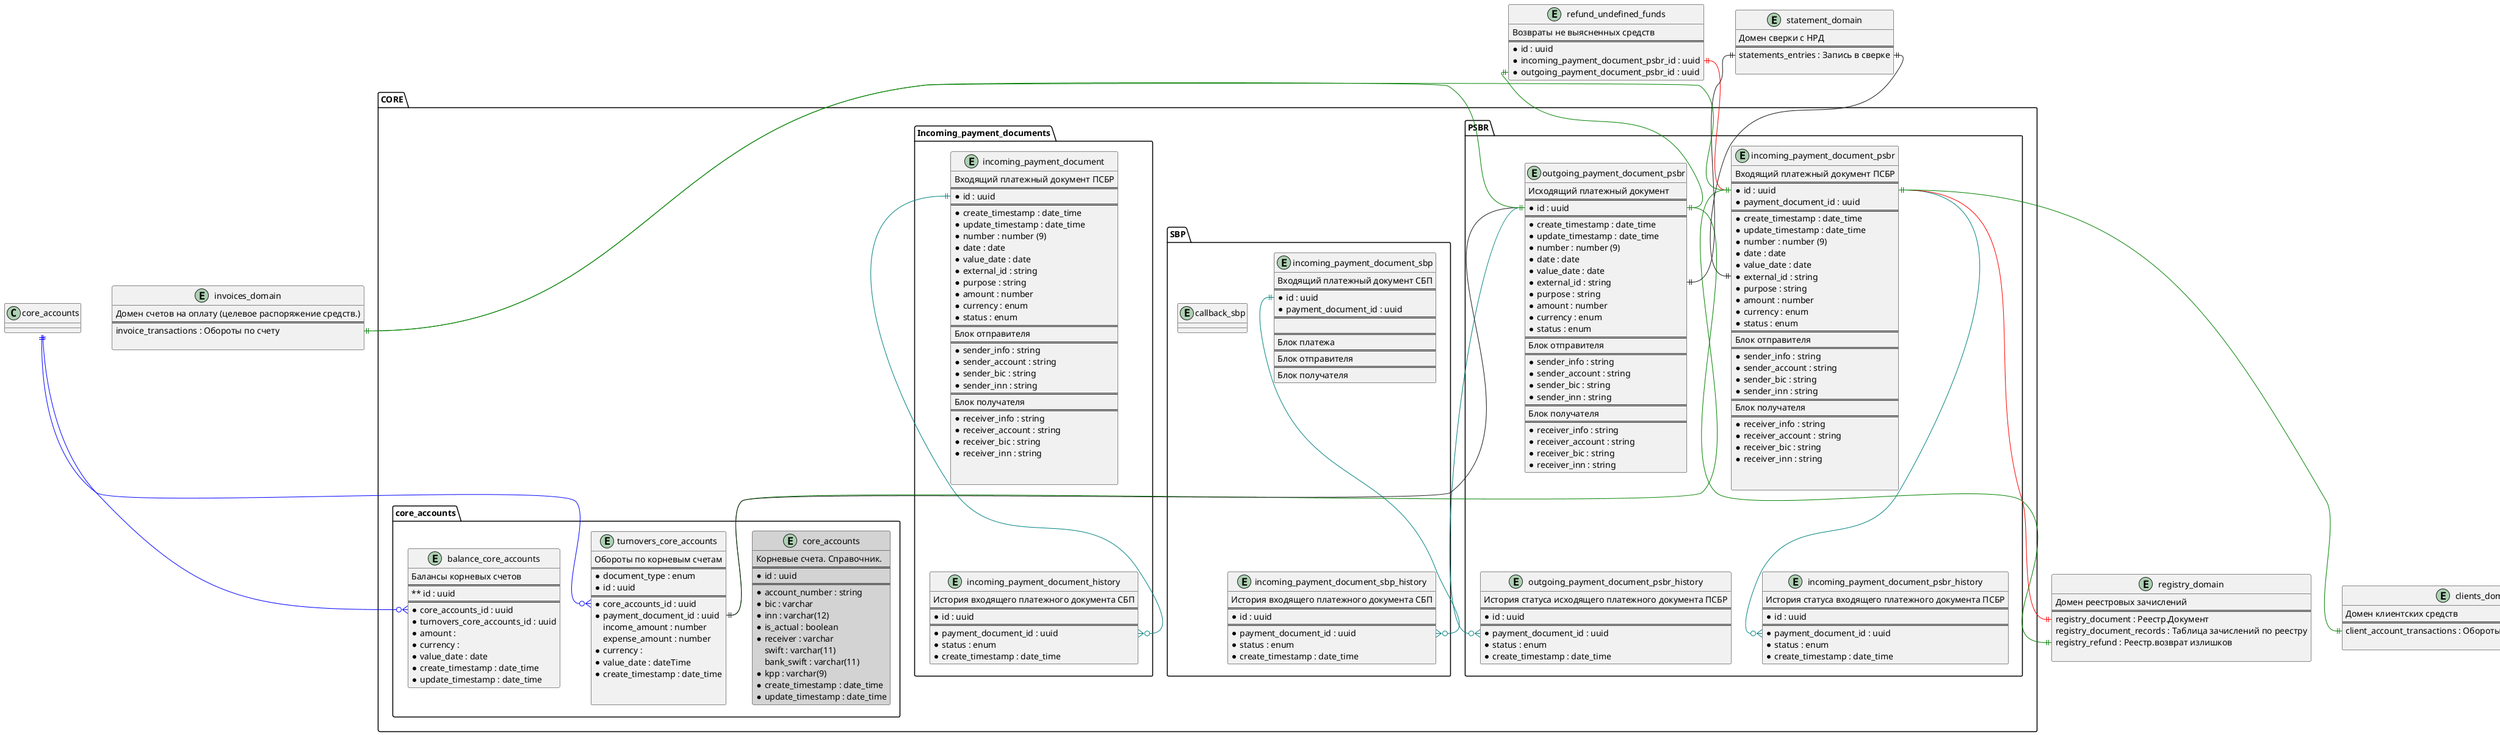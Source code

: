 @startuml
namespace CORE {

namespace core_accounts {
entity core_accounts #LightGray  {
Корневые счета. Справочник.
==
* id : uuid
==
* account_number : string
* bic : varchar
* inn : varchar(12)
* is_actual : boolean
* receiver : varchar
  swift : varchar(11)
  bank_swift : varchar(11)
* kpp : varchar(9)
* create_timestamp : date_time
* update_timestamp : date_time
}

entity turnovers_core_accounts {
Обороты по корневым счетам
==
* document_type : enum
* id : uuid
==
* core_accounts_id : uuid
* payment_document_id : uuid
  income_amount : number
  expense_amount : number
* currency :
* value_date : dateTime
* create_timestamp : date_time


}

entity balance_core_accounts {
Балансы корневых счетов
==
** id : uuid
==
* core_accounts_id : uuid
* turnovers_core_accounts_id : uuid
* amount :
* currency :
* value_date : date
* create_timestamp : date_time
* update_timestamp : date_time
}
}

namespace PSBR {
entity incoming_payment_document_psbr {
Входящий платежный документ ПСБР
==
* id : uuid
* payment_document_id : uuid
==
* create_timestamp : date_time
* update_timestamp : date_time
* number : number (9)
* date : date
* value_date : date
* external_id : string
* purpose : string
* amount : number
* currency : enum
* status : enum
==
Блок отправителя
==
* sender_info : string
* sender_account : string
* sender_bic : string
* sender_inn : string
==
Блок получателя
==
* receiver_info : string
* receiver_account : string
* receiver_bic : string
* receiver_inn : string


}

entity outgoing_payment_document_psbr {
Исходящий платежный документ
==
* id : uuid
==
* create_timestamp : date_time
* update_timestamp : date_time
* number : number (9)
* date : date
* value_date : date
* external_id : string
* purpose : string
* amount : number
* currency : enum
* status : enum
==
Блок отправителя
==
* sender_info : string
* sender_account : string
* sender_bic : string
* sender_inn : string
==
Блок получателя
==
* receiver_info : string
* receiver_account : string
* receiver_bic : string
* receiver_inn : string
}

entity incoming_payment_document_psbr_history {
История статуса входящего платежного документа ПСБР
==
* id : uuid
==
* payment_document_id : uuid
* status : enum
* create_timestamp : date_time
}

entity outgoing_payment_document_psbr_history {
История статуса исходящего платежного документа ПСБР
==
* id : uuid
==
* payment_document_id : uuid
* status : enum
* create_timestamp : date_time
}
}

namespace SBP {
entity incoming_payment_document_sbp {
Входящий платежный документ СБП
==
* id : uuid
* payment_document_id : uuid
==

==
Блок платежа
==
Блок отправителя
==
Блок получателя
}

entity callback_sbp {
}


entity incoming_payment_document_sbp_history {
История входящего платежного документа СБП
==
* id : uuid
==
* payment_document_id : uuid
* status : enum
* create_timestamp : date_time
}
}
namespace Incoming_payment_documents {

entity incoming_payment_document {
Входящий платежный документ ПСБР
==
* id : uuid
==
* create_timestamp : date_time
* update_timestamp : date_time
* number : number (9)
* date : date
* value_date : date
* external_id : string
* purpose : string
* amount : number
* currency : enum
* status : enum
==
Блок отправителя
==
* sender_info : string
* sender_account : string
* sender_bic : string
* sender_inn : string
==
Блок получателя
==
* receiver_info : string
* receiver_account : string
* receiver_bic : string
* receiver_inn : string


}
entity incoming_payment_document_history {
История входящего платежного документа СБП
==
* id : uuid
==
* payment_document_id : uuid
* status : enum
* create_timestamp : date_time
}
}
}

entity refund_undefined_funds {
Возвраты не выясненных средств
==
* id : uuid
* incoming_payment_document_psbr_id : uuid
* outgoing_payment_document_psbr_id : uuid
}

entity statement_domain{
Домен сверки с НРД
==
statements_entries : Запись в сверке

}

entity registry_domain{
Домен реестровых зачислений
==
registry_document : Реестр.Документ
registry_document_records : Таблица зачислений по реестру
registry_refund : Реестр.возврат излишков

}

entity clients_domain{
Домен клиентских средств
==
client_account_transactions : Обороты по кошелькам клиентов

}

entity invoices_domain{
Домен счетов на оплату (целевое распоряжение средств.)
==
invoice_transactions : Обороты по счету

}

'Внутренние взаимодействия корневого домена
core_accounts::id ||--o{ turnovers_core_accounts::core_accounts_id #blue
core_accounts::id ||--o{ balance_core_accounts::core_accounts_id #blue
incoming_payment_document_psbr::id ||--o{ incoming_payment_document_psbr_history::payment_document_id #Teal
incoming_payment_document::id ||--o{ incoming_payment_document_history::payment_document_id #Teal
outgoing_payment_document_psbr::id ||--o{ outgoing_payment_document_psbr_history::payment_document_id #Teal
incoming_payment_document_sbp::id ||--o{ incoming_payment_document_sbp_history::payment_document_id #Teal
incoming_payment_document_psbr::id ||--|| turnovers_core_accounts::payment_document_id #green
outgoing_payment_document_psbr::id ||--|| turnovers_core_accounts::payment_document_id

'Возврат невыясненных средств
incoming_payment_document_psbr::id ||-up-|| refund_undefined_funds::incoming_payment_document_psbr_id #red
outgoing_payment_document_psbr::id ||--|| refund_undefined_funds::outgoing_payment_document_psbr_id #green

'Связь платежа и реестра
incoming_payment_document_psbr::id ||-r-|| registry_domain::registry_document #red

'Возврат излишков по реестру
outgoing_payment_document_psbr::id ||--|| registry_domain::registry_refund #green

'Связь выписки и учета ПД в корневом домене
statement_domain::statements_entries ||--|| incoming_payment_document_psbr::external_id
statement_domain::statements_entries ||--|| outgoing_payment_document_psbr::external_id

'Учет входящего платежа на кошельке
incoming_payment_document_psbr::id ||--|| clients_domain::client_account_transactions #green

'Учет входящего платежа под счет на оплату
incoming_payment_document_psbr::id ||--|| invoices_domain::invoice_transactions #green

'Оплата счета (исходящее ПП)
outgoing_payment_document_psbr::id ||-l-|| invoices_domain::invoice_transactions #green

@enduml
